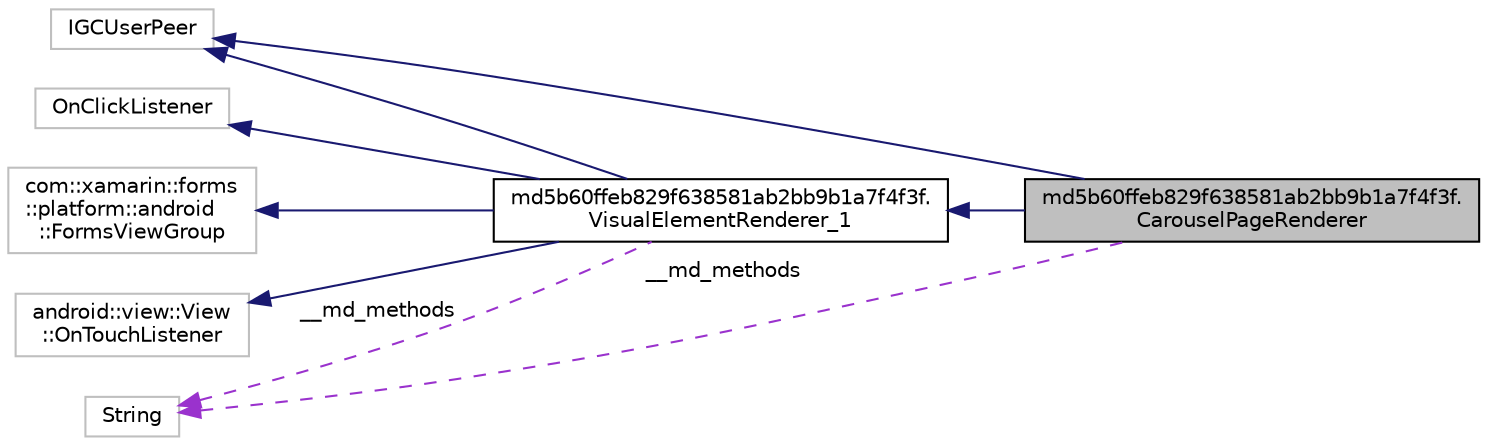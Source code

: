 digraph "md5b60ffeb829f638581ab2bb9b1a7f4f3f.CarouselPageRenderer"
{
  edge [fontname="Helvetica",fontsize="10",labelfontname="Helvetica",labelfontsize="10"];
  node [fontname="Helvetica",fontsize="10",shape=record];
  rankdir="LR";
  Node6 [label="md5b60ffeb829f638581ab2bb9b1a7f4f3f.\lCarouselPageRenderer",height=0.2,width=0.4,color="black", fillcolor="grey75", style="filled", fontcolor="black"];
  Node7 -> Node6 [dir="back",color="midnightblue",fontsize="10",style="solid"];
  Node7 [label="md5b60ffeb829f638581ab2bb9b1a7f4f3f.\lVisualElementRenderer_1",height=0.2,width=0.4,color="black", fillcolor="white", style="filled",URL="$classmd5b60ffeb829f638581ab2bb9b1a7f4f3f_1_1_visual_element_renderer__1.html"];
  Node8 -> Node7 [dir="back",color="midnightblue",fontsize="10",style="solid"];
  Node8 [label="com::xamarin::forms\l::platform::android\l::FormsViewGroup",height=0.2,width=0.4,color="grey75", fillcolor="white", style="filled"];
  Node9 -> Node7 [dir="back",color="midnightblue",fontsize="10",style="solid"];
  Node9 [label="IGCUserPeer",height=0.2,width=0.4,color="grey75", fillcolor="white", style="filled"];
  Node10 -> Node7 [dir="back",color="midnightblue",fontsize="10",style="solid"];
  Node10 [label="android::view::View\l::OnTouchListener",height=0.2,width=0.4,color="grey75", fillcolor="white", style="filled"];
  Node11 -> Node7 [dir="back",color="midnightblue",fontsize="10",style="solid"];
  Node11 [label="OnClickListener",height=0.2,width=0.4,color="grey75", fillcolor="white", style="filled"];
  Node12 -> Node7 [dir="back",color="darkorchid3",fontsize="10",style="dashed",label=" __md_methods" ];
  Node12 [label="String",height=0.2,width=0.4,color="grey75", fillcolor="white", style="filled"];
  Node9 -> Node6 [dir="back",color="midnightblue",fontsize="10",style="solid"];
  Node12 -> Node6 [dir="back",color="darkorchid3",fontsize="10",style="dashed",label=" __md_methods" ];
}
